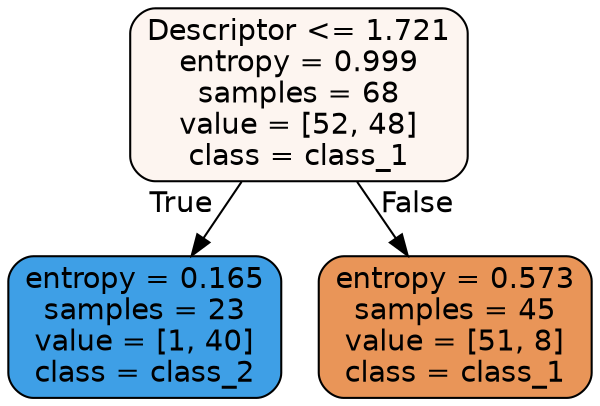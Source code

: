 digraph Tree {
node [shape=box, style="filled, rounded", color="black", fontname="helvetica"] ;
edge [fontname="helvetica"] ;
0 [label="Descriptor <= 1.721\nentropy = 0.999\nsamples = 68\nvalue = [52, 48]\nclass = class_1", fillcolor="#fdf5f0"] ;
1 [label="entropy = 0.165\nsamples = 23\nvalue = [1, 40]\nclass = class_2", fillcolor="#3e9fe6"] ;
0 -> 1 [labeldistance=2.5, labelangle=45, headlabel="True"] ;
2 [label="entropy = 0.573\nsamples = 45\nvalue = [51, 8]\nclass = class_1", fillcolor="#e99558"] ;
0 -> 2 [labeldistance=2.5, labelangle=-45, headlabel="False"] ;
}
